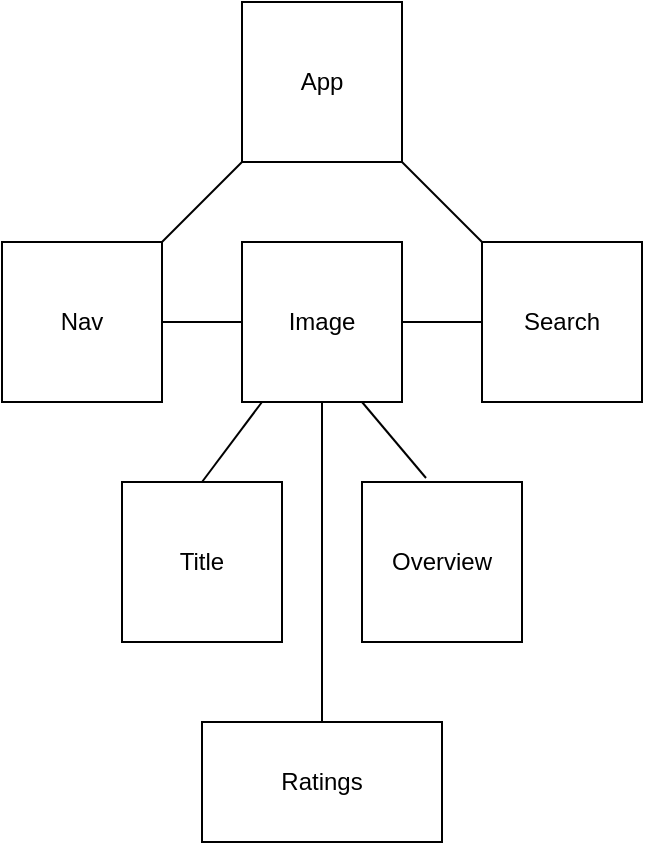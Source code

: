 <mxfile version="13.7.9" type="github">
  <diagram id="BAAm1QCRSwBkerAYJ1yy" name="Page-1">
    <mxGraphModel dx="456" dy="591" grid="1" gridSize="10" guides="1" tooltips="1" connect="1" arrows="1" fold="1" page="1" pageScale="1" pageWidth="827" pageHeight="1169" math="0" shadow="0">
      <root>
        <mxCell id="0" />
        <mxCell id="1" parent="0" />
        <mxCell id="uSq6Xpbwdlno4QrL2Blf-1" value="App" style="whiteSpace=wrap;html=1;aspect=fixed;" vertex="1" parent="1">
          <mxGeometry x="200" y="160" width="80" height="80" as="geometry" />
        </mxCell>
        <mxCell id="uSq6Xpbwdlno4QrL2Blf-2" value="Nav" style="whiteSpace=wrap;html=1;aspect=fixed;" vertex="1" parent="1">
          <mxGeometry x="80" y="280" width="80" height="80" as="geometry" />
        </mxCell>
        <mxCell id="uSq6Xpbwdlno4QrL2Blf-3" value="Image" style="whiteSpace=wrap;html=1;aspect=fixed;" vertex="1" parent="1">
          <mxGeometry x="200" y="280" width="80" height="80" as="geometry" />
        </mxCell>
        <mxCell id="uSq6Xpbwdlno4QrL2Blf-4" value="Search" style="whiteSpace=wrap;html=1;aspect=fixed;" vertex="1" parent="1">
          <mxGeometry x="320" y="280" width="80" height="80" as="geometry" />
        </mxCell>
        <mxCell id="uSq6Xpbwdlno4QrL2Blf-5" value="Title" style="whiteSpace=wrap;html=1;aspect=fixed;" vertex="1" parent="1">
          <mxGeometry x="140" y="400" width="80" height="80" as="geometry" />
        </mxCell>
        <mxCell id="uSq6Xpbwdlno4QrL2Blf-6" value="Overview" style="whiteSpace=wrap;html=1;aspect=fixed;" vertex="1" parent="1">
          <mxGeometry x="260" y="400" width="80" height="80" as="geometry" />
        </mxCell>
        <mxCell id="uSq6Xpbwdlno4QrL2Blf-7" value="Ratings" style="rounded=0;whiteSpace=wrap;html=1;" vertex="1" parent="1">
          <mxGeometry x="180" y="520" width="120" height="60" as="geometry" />
        </mxCell>
        <mxCell id="uSq6Xpbwdlno4QrL2Blf-10" value="" style="endArrow=none;html=1;exitX=1;exitY=0;exitDx=0;exitDy=0;" edge="1" parent="1" source="uSq6Xpbwdlno4QrL2Blf-2">
          <mxGeometry width="50" height="50" relative="1" as="geometry">
            <mxPoint x="150" y="290" as="sourcePoint" />
            <mxPoint x="200" y="240" as="targetPoint" />
          </mxGeometry>
        </mxCell>
        <mxCell id="uSq6Xpbwdlno4QrL2Blf-11" value="" style="endArrow=none;html=1;exitX=1;exitY=1;exitDx=0;exitDy=0;" edge="1" parent="1" source="uSq6Xpbwdlno4QrL2Blf-1">
          <mxGeometry width="50" height="50" relative="1" as="geometry">
            <mxPoint x="270" y="330" as="sourcePoint" />
            <mxPoint x="320" y="280" as="targetPoint" />
          </mxGeometry>
        </mxCell>
        <mxCell id="uSq6Xpbwdlno4QrL2Blf-12" value="" style="endArrow=none;html=1;exitX=1;exitY=0.5;exitDx=0;exitDy=0;entryX=0;entryY=0.5;entryDx=0;entryDy=0;" edge="1" parent="1" source="uSq6Xpbwdlno4QrL2Blf-2" target="uSq6Xpbwdlno4QrL2Blf-3">
          <mxGeometry width="50" height="50" relative="1" as="geometry">
            <mxPoint x="180" y="360" as="sourcePoint" />
            <mxPoint x="200" y="310" as="targetPoint" />
          </mxGeometry>
        </mxCell>
        <mxCell id="uSq6Xpbwdlno4QrL2Blf-13" value="" style="endArrow=none;html=1;exitX=1;exitY=0.5;exitDx=0;exitDy=0;" edge="1" parent="1" source="uSq6Xpbwdlno4QrL2Blf-3">
          <mxGeometry width="50" height="50" relative="1" as="geometry">
            <mxPoint x="270" y="370" as="sourcePoint" />
            <mxPoint x="320" y="320" as="targetPoint" />
          </mxGeometry>
        </mxCell>
        <mxCell id="uSq6Xpbwdlno4QrL2Blf-14" value="" style="endArrow=none;html=1;exitX=0.5;exitY=0;exitDx=0;exitDy=0;" edge="1" parent="1" source="uSq6Xpbwdlno4QrL2Blf-5">
          <mxGeometry width="50" height="50" relative="1" as="geometry">
            <mxPoint x="160" y="410" as="sourcePoint" />
            <mxPoint x="210" y="360" as="targetPoint" />
          </mxGeometry>
        </mxCell>
        <mxCell id="uSq6Xpbwdlno4QrL2Blf-15" value="" style="endArrow=none;html=1;exitX=0.4;exitY=-0.025;exitDx=0;exitDy=0;exitPerimeter=0;" edge="1" parent="1" source="uSq6Xpbwdlno4QrL2Blf-6">
          <mxGeometry width="50" height="50" relative="1" as="geometry">
            <mxPoint x="210" y="420" as="sourcePoint" />
            <mxPoint x="260" y="360" as="targetPoint" />
            <Array as="points">
              <mxPoint x="260" y="360" />
            </Array>
          </mxGeometry>
        </mxCell>
        <mxCell id="uSq6Xpbwdlno4QrL2Blf-16" value="" style="endArrow=none;html=1;entryX=0.5;entryY=1;entryDx=0;entryDy=0;exitX=0.5;exitY=0;exitDx=0;exitDy=0;" edge="1" parent="1" source="uSq6Xpbwdlno4QrL2Blf-7" target="uSq6Xpbwdlno4QrL2Blf-3">
          <mxGeometry width="50" height="50" relative="1" as="geometry">
            <mxPoint x="210" y="420" as="sourcePoint" />
            <mxPoint x="260" y="370" as="targetPoint" />
          </mxGeometry>
        </mxCell>
      </root>
    </mxGraphModel>
  </diagram>
</mxfile>
